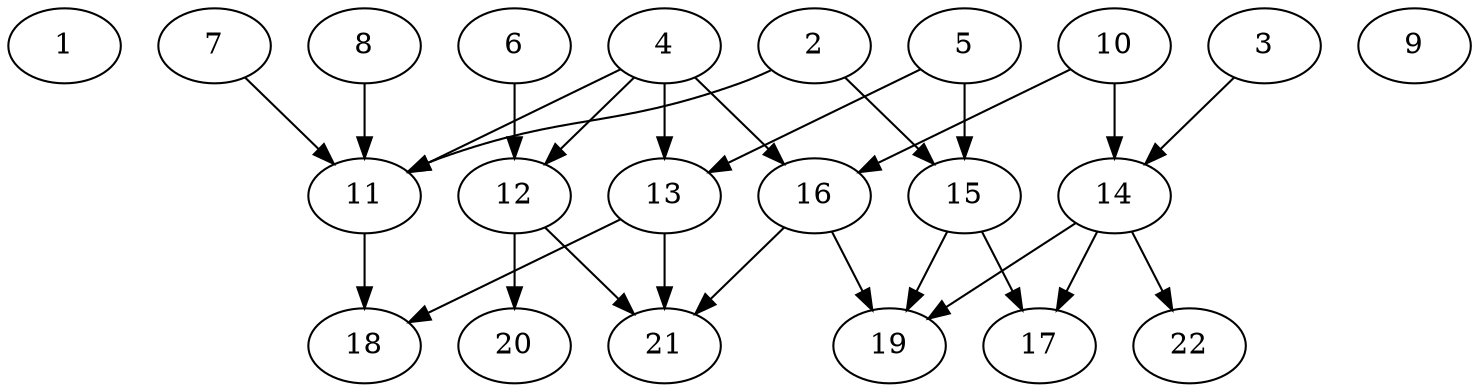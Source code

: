 // DAG (tier=2-normal, mode=data, n=22, ccr=0.422, fat=0.682, density=0.454, regular=0.462, jump=0.103, mindata=2097152, maxdata=16777216)
// DAG automatically generated by daggen at Sun Aug 24 16:33:34 2025
// /home/ermia/Project/Environments/daggen/bin/daggen --dot --ccr 0.422 --fat 0.682 --regular 0.462 --density 0.454 --jump 0.103 --mindata 2097152 --maxdata 16777216 -n 22 
digraph G {
  1 [size="757438899117687168", alpha="0.04", expect_size="378719449558843584"]
  2 [size="1141475414417954832384", alpha="0.09", expect_size="570737707208977416192"]
  2 -> 11 [size ="873777843929088"]
  2 -> 15 [size ="873777843929088"]
  3 [size="239666364350887624704", alpha="0.13", expect_size="119833182175443812352"]
  3 -> 14 [size ="308670206312448"]
  4 [size="1273061438668035588096", alpha="0.14", expect_size="636530719334017794048"]
  4 -> 11 [size ="939700726530048"]
  4 -> 12 [size ="939700726530048"]
  4 -> 13 [size ="939700726530048"]
  4 -> 16 [size ="939700726530048"]
  5 [size="525786173679056453632", alpha="0.01", expect_size="262893086839528226816"]
  5 -> 13 [size ="521150023073792"]
  5 -> 15 [size ="521150023073792"]
  6 [size="56062641741682816", alpha="0.10", expect_size="28031320870841408"]
  6 -> 12 [size ="982074471219200"]
  7 [size="4500902871260049408", alpha="0.04", expect_size="2250451435630024704"]
  7 -> 11 [size ="2131140299194368"]
  8 [size="7593480988343306", alpha="0.04", expect_size="3796740494171653"]
  8 -> 11 [size ="512589993869312"]
  9 [size="6510223705765340", alpha="0.15", expect_size="3255111852882670"]
  10 [size="433651723407175040", alpha="0.11", expect_size="216825861703587520"]
  10 -> 14 [size ="284826200440832"]
  10 -> 16 [size ="284826200440832"]
  11 [size="478452504231388643328", alpha="0.20", expect_size="239226252115694321664"]
  11 -> 18 [size ="489383371210752"]
  12 [size="116581855420059184", alpha="0.08", expect_size="58290927710029592"]
  12 -> 20 [size ="2241092334387200"]
  12 -> 21 [size ="2241092334387200"]
  13 [size="53899869529998184", alpha="0.07", expect_size="26949934764999092"]
  13 -> 18 [size ="1334524931735552"]
  13 -> 21 [size ="1334524931735552"]
  14 [size="22955045243762512", alpha="0.08", expect_size="11477522621881256"]
  14 -> 17 [size ="615956703346688"]
  14 -> 19 [size ="615956703346688"]
  14 -> 22 [size ="615956703346688"]
  15 [size="7042916733469424", alpha="0.11", expect_size="3521458366734712"]
  15 -> 17 [size ="165220714545152"]
  15 -> 19 [size ="165220714545152"]
  16 [size="49869986229385336", alpha="0.18", expect_size="24934993114692668"]
  16 -> 19 [size ="1343639716364288"]
  16 -> 21 [size ="1343639716364288"]
  17 [size="23319137312833536000", alpha="0.06", expect_size="11659568656416768000"]
  18 [size="1362397814205106356224", alpha="0.00", expect_size="681198907102553178112"]
  19 [size="2782791809085099474944", alpha="0.16", expect_size="1391395904542549737472"]
  20 [size="3714551520382519808", alpha="0.12", expect_size="1857275760191259904"]
  21 [size="226292270900889780224", alpha="0.15", expect_size="113146135450444890112"]
  22 [size="9168009949435078", alpha="0.07", expect_size="4584004974717539"]
}